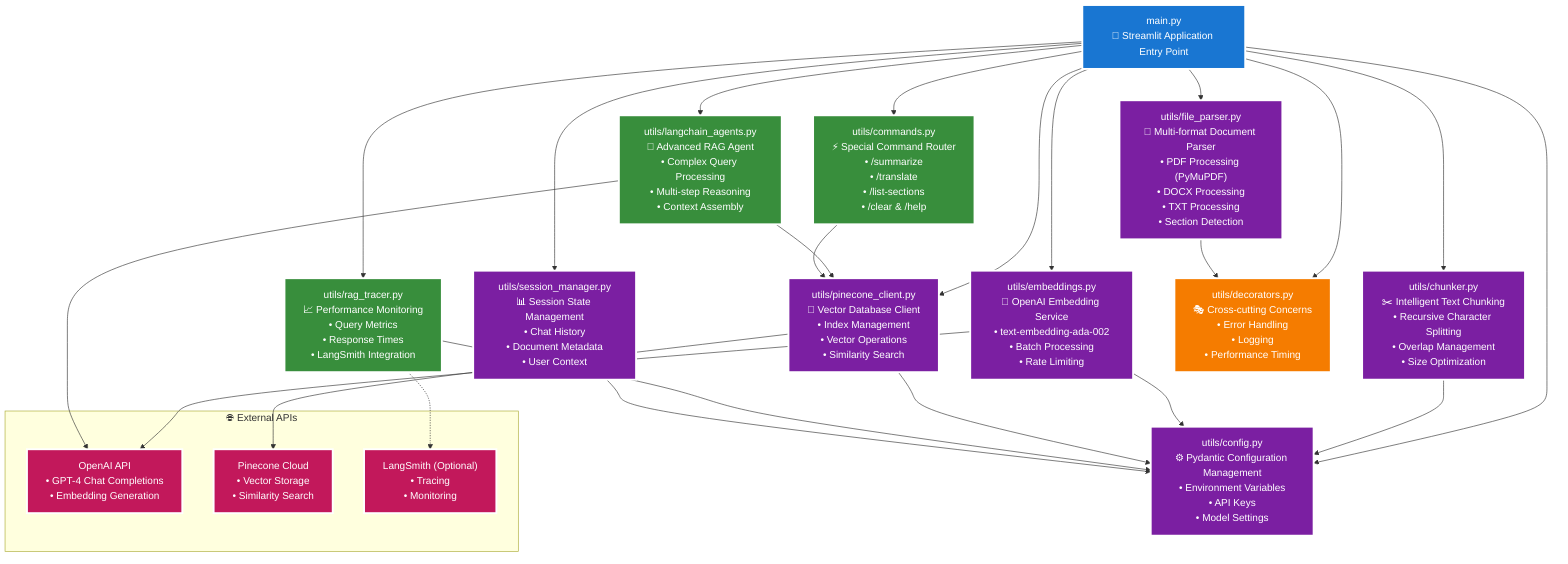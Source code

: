graph TB
    %% Entry Point
    Main["main.py<br/>🚀 Streamlit Application Entry Point"]
    
    %% Configuration Module
    Config["utils/config.py<br/>⚙️ Pydantic Configuration Management<br/>• Environment Variables<br/>• API Keys<br/>• Model Settings"]
    
    %% Document Processing Pipeline
    FileParser["utils/file_parser.py<br/>📄 Multi-format Document Parser<br/>• PDF Processing (PyMuPDF)<br/>• DOCX Processing<br/>• TXT Processing<br/>• Section Detection"]
    
    Chunker["utils/chunker.py<br/>✂️ Intelligent Text Chunking<br/>• Recursive Character Splitting<br/>• Overlap Management<br/>• Size Optimization"]
    
    %% AI & Embedding Components
    Embeddings["utils/embeddings.py<br/>🔢 OpenAI Embedding Service<br/>• text-embedding-ada-002<br/>• Batch Processing<br/>• Rate Limiting"]
    
    LangChainAgent["utils/langchain_agents.py<br/>🤖 Advanced RAG Agent<br/>• Complex Query Processing<br/>• Multi-step Reasoning<br/>• Context Assembly"]
    
    %% Data Management
    PineconeClient["utils/pinecone_client.py<br/>🌲 Vector Database Client<br/>• Index Management<br/>• Vector Operations<br/>• Similarity Search"]
    
    SessionManager["utils/session_manager.py<br/>📊 Session State Management<br/>• Chat History<br/>• Document Metadata<br/>• User Context"]
    
    %% Command System
    Commands["utils/commands.py<br/>⚡ Special Command Router<br/>• /summarize<br/>• /translate<br/>• /list-sections<br/>• /clear & /help"]
    
    %% Monitoring & Infrastructure
    RAGTracer["utils/rag_tracer.py<br/>📈 Performance Monitoring<br/>• Query Metrics<br/>• Response Times<br/>• LangSmith Integration"]
    
    Decorators["utils/decorators.py<br/>🎭 Cross-cutting Concerns<br/>• Error Handling<br/>• Logging<br/>• Performance Timing"]
    
    %% External API Dependencies
    subgraph "🌐 External APIs"
        OpenAI["OpenAI API<br/>• GPT-4 Chat Completions<br/>• Embedding Generation"]
        Pinecone["Pinecone Cloud<br/>• Vector Storage<br/>• Similarity Search"]
        LangSmith["LangSmith (Optional)<br/>• Tracing<br/>• Monitoring"]
    end
    
    %% Dependencies
    Main --> Config
    Main --> FileParser
    Main --> Chunker
    Main --> Embeddings
    Main --> PineconeClient
    Main --> SessionManager
    Main --> LangChainAgent
    Main --> RAGTracer
    Main --> Commands
    Main --> Decorators
    
    %% Internal Dependencies
    FileParser --> Decorators
    Chunker --> Config
    Embeddings --> Config
    Embeddings --> OpenAI
    PineconeClient --> Config
    PineconeClient --> Pinecone
    LangChainAgent --> PineconeClient
    LangChainAgent --> OpenAI
    RAGTracer --> Config
    Commands --> PineconeClient
    SessionManager --> Config
    
    %% Optional Dependencies
    RAGTracer -.-> LangSmith
    
    %% Styling - High Contrast
    classDef main fill:#1976d2,stroke:#ffffff,stroke-width:3px,color:#ffffff
    classDef core fill:#7b1fa2,stroke:#ffffff,stroke-width:3px,color:#ffffff
    classDef ai fill:#388e3c,stroke:#ffffff,stroke-width:3px,color:#ffffff
    classDef infra fill:#f57c00,stroke:#ffffff,stroke-width:3px,color:#ffffff
    classDef external fill:#c2185b,stroke:#ffffff,stroke-width:3px,color:#ffffff
    
    class Main main
    class Config,FileParser,Chunker,Embeddings,PineconeClient,SessionManager core
    class LangChainAgent,RAGTracer,Commands ai
    class Decorators infra
    class OpenAI,Pinecone,LangSmith external